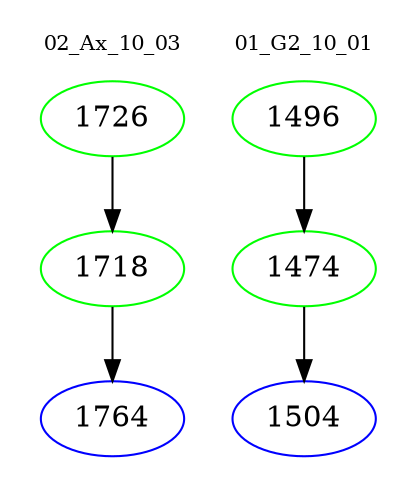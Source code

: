 digraph{
subgraph cluster_0 {
color = white
label = "02_Ax_10_03";
fontsize=10;
T0_1726 [label="1726", color="green"]
T0_1726 -> T0_1718 [color="black"]
T0_1718 [label="1718", color="green"]
T0_1718 -> T0_1764 [color="black"]
T0_1764 [label="1764", color="blue"]
}
subgraph cluster_1 {
color = white
label = "01_G2_10_01";
fontsize=10;
T1_1496 [label="1496", color="green"]
T1_1496 -> T1_1474 [color="black"]
T1_1474 [label="1474", color="green"]
T1_1474 -> T1_1504 [color="black"]
T1_1504 [label="1504", color="blue"]
}
}
